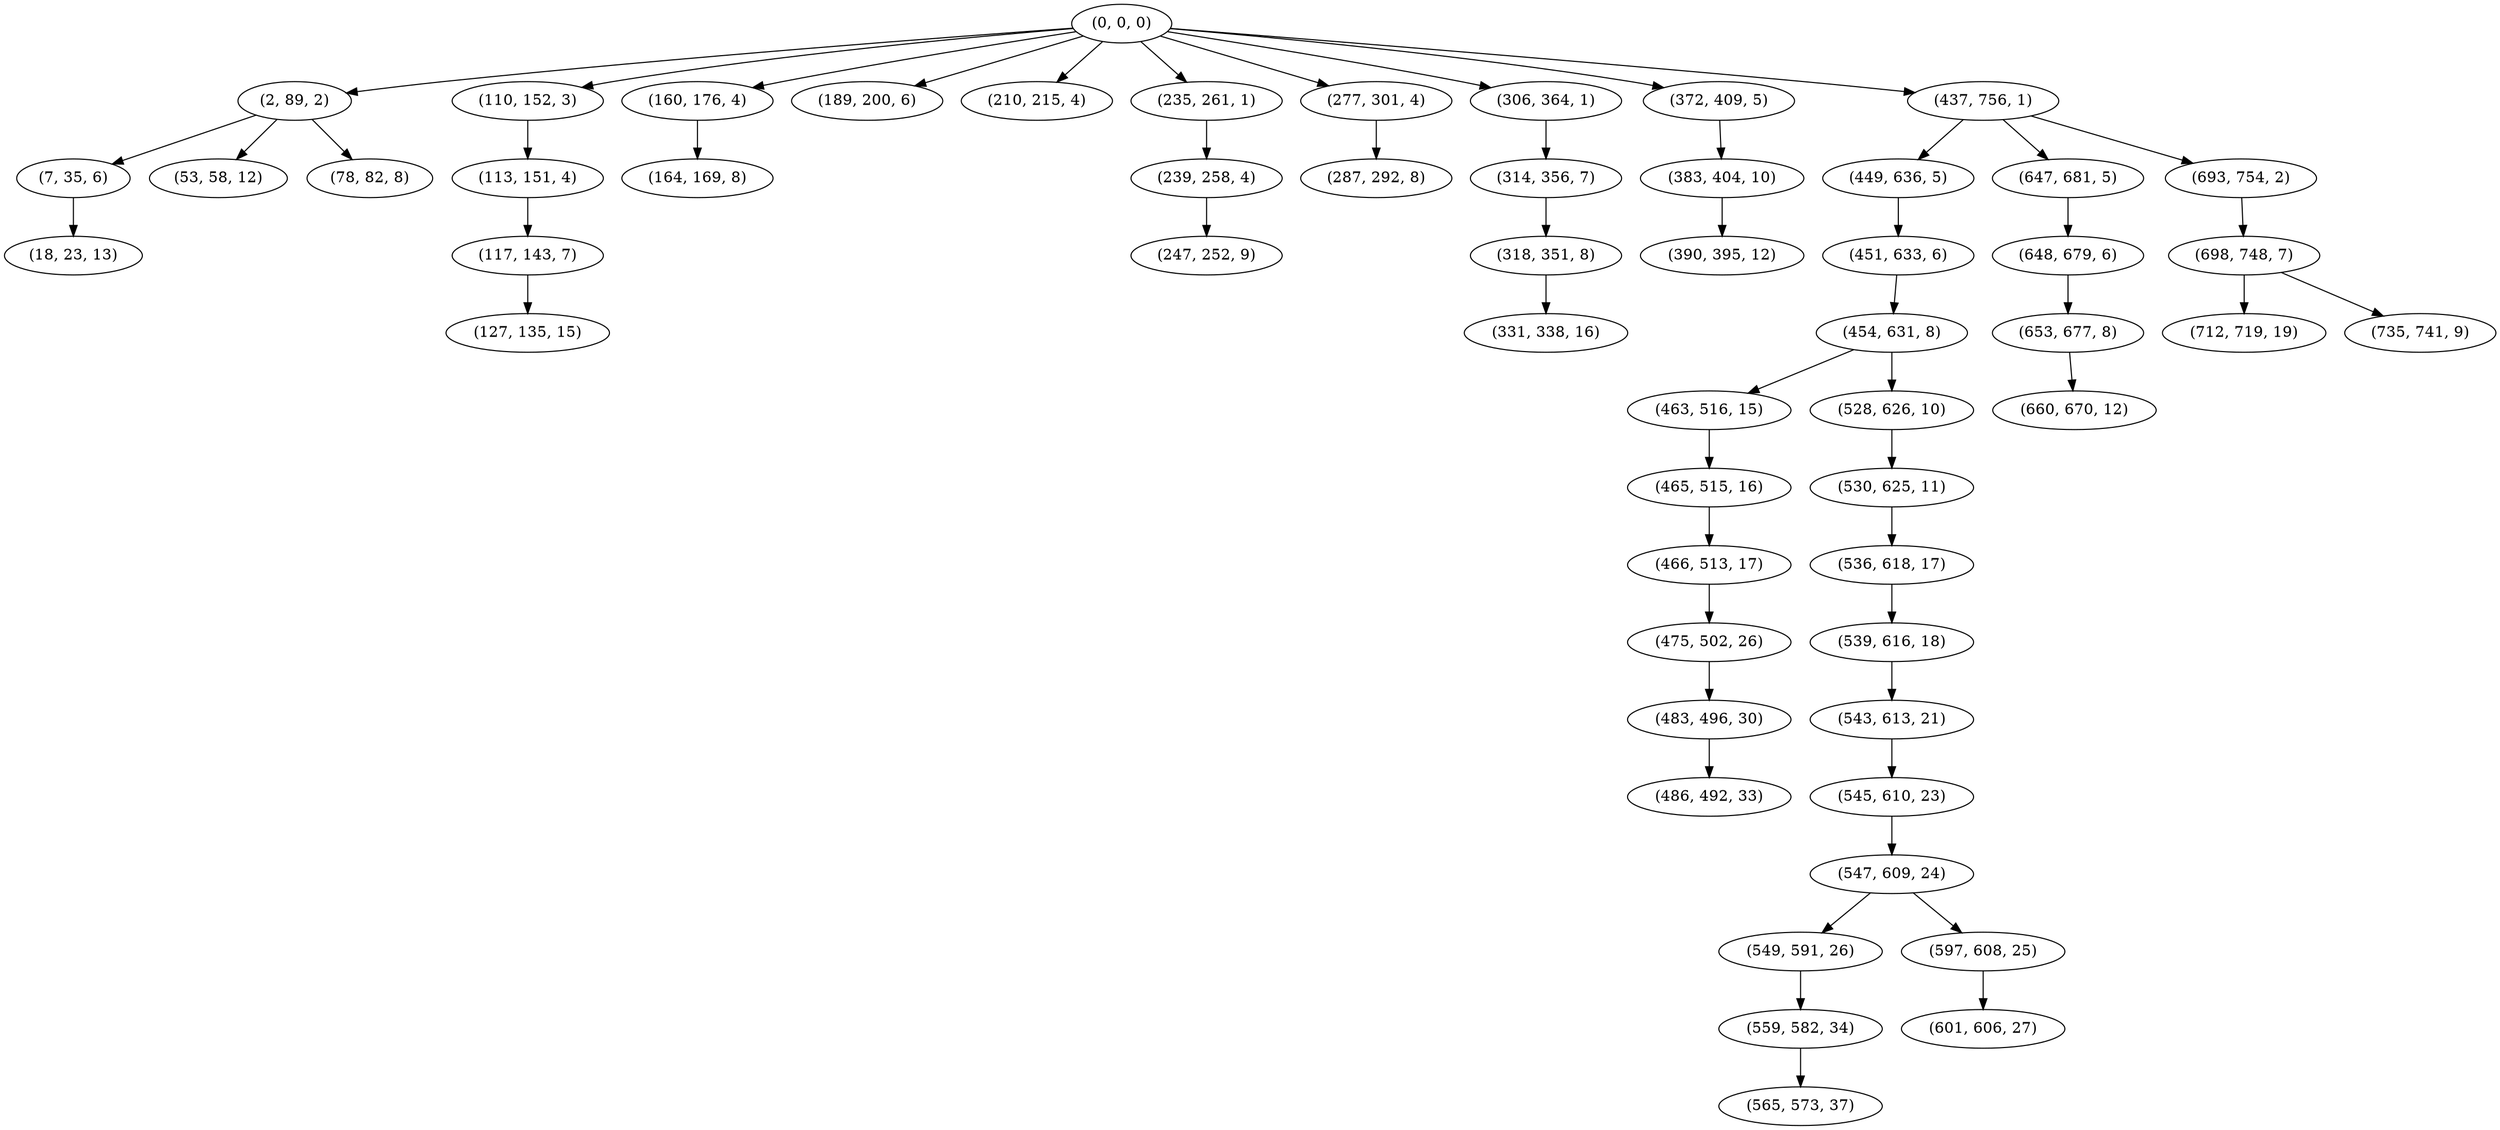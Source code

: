 digraph tree {
    "(0, 0, 0)";
    "(2, 89, 2)";
    "(7, 35, 6)";
    "(18, 23, 13)";
    "(53, 58, 12)";
    "(78, 82, 8)";
    "(110, 152, 3)";
    "(113, 151, 4)";
    "(117, 143, 7)";
    "(127, 135, 15)";
    "(160, 176, 4)";
    "(164, 169, 8)";
    "(189, 200, 6)";
    "(210, 215, 4)";
    "(235, 261, 1)";
    "(239, 258, 4)";
    "(247, 252, 9)";
    "(277, 301, 4)";
    "(287, 292, 8)";
    "(306, 364, 1)";
    "(314, 356, 7)";
    "(318, 351, 8)";
    "(331, 338, 16)";
    "(372, 409, 5)";
    "(383, 404, 10)";
    "(390, 395, 12)";
    "(437, 756, 1)";
    "(449, 636, 5)";
    "(451, 633, 6)";
    "(454, 631, 8)";
    "(463, 516, 15)";
    "(465, 515, 16)";
    "(466, 513, 17)";
    "(475, 502, 26)";
    "(483, 496, 30)";
    "(486, 492, 33)";
    "(528, 626, 10)";
    "(530, 625, 11)";
    "(536, 618, 17)";
    "(539, 616, 18)";
    "(543, 613, 21)";
    "(545, 610, 23)";
    "(547, 609, 24)";
    "(549, 591, 26)";
    "(559, 582, 34)";
    "(565, 573, 37)";
    "(597, 608, 25)";
    "(601, 606, 27)";
    "(647, 681, 5)";
    "(648, 679, 6)";
    "(653, 677, 8)";
    "(660, 670, 12)";
    "(693, 754, 2)";
    "(698, 748, 7)";
    "(712, 719, 19)";
    "(735, 741, 9)";
    "(0, 0, 0)" -> "(2, 89, 2)";
    "(0, 0, 0)" -> "(110, 152, 3)";
    "(0, 0, 0)" -> "(160, 176, 4)";
    "(0, 0, 0)" -> "(189, 200, 6)";
    "(0, 0, 0)" -> "(210, 215, 4)";
    "(0, 0, 0)" -> "(235, 261, 1)";
    "(0, 0, 0)" -> "(277, 301, 4)";
    "(0, 0, 0)" -> "(306, 364, 1)";
    "(0, 0, 0)" -> "(372, 409, 5)";
    "(0, 0, 0)" -> "(437, 756, 1)";
    "(2, 89, 2)" -> "(7, 35, 6)";
    "(2, 89, 2)" -> "(53, 58, 12)";
    "(2, 89, 2)" -> "(78, 82, 8)";
    "(7, 35, 6)" -> "(18, 23, 13)";
    "(110, 152, 3)" -> "(113, 151, 4)";
    "(113, 151, 4)" -> "(117, 143, 7)";
    "(117, 143, 7)" -> "(127, 135, 15)";
    "(160, 176, 4)" -> "(164, 169, 8)";
    "(235, 261, 1)" -> "(239, 258, 4)";
    "(239, 258, 4)" -> "(247, 252, 9)";
    "(277, 301, 4)" -> "(287, 292, 8)";
    "(306, 364, 1)" -> "(314, 356, 7)";
    "(314, 356, 7)" -> "(318, 351, 8)";
    "(318, 351, 8)" -> "(331, 338, 16)";
    "(372, 409, 5)" -> "(383, 404, 10)";
    "(383, 404, 10)" -> "(390, 395, 12)";
    "(437, 756, 1)" -> "(449, 636, 5)";
    "(437, 756, 1)" -> "(647, 681, 5)";
    "(437, 756, 1)" -> "(693, 754, 2)";
    "(449, 636, 5)" -> "(451, 633, 6)";
    "(451, 633, 6)" -> "(454, 631, 8)";
    "(454, 631, 8)" -> "(463, 516, 15)";
    "(454, 631, 8)" -> "(528, 626, 10)";
    "(463, 516, 15)" -> "(465, 515, 16)";
    "(465, 515, 16)" -> "(466, 513, 17)";
    "(466, 513, 17)" -> "(475, 502, 26)";
    "(475, 502, 26)" -> "(483, 496, 30)";
    "(483, 496, 30)" -> "(486, 492, 33)";
    "(528, 626, 10)" -> "(530, 625, 11)";
    "(530, 625, 11)" -> "(536, 618, 17)";
    "(536, 618, 17)" -> "(539, 616, 18)";
    "(539, 616, 18)" -> "(543, 613, 21)";
    "(543, 613, 21)" -> "(545, 610, 23)";
    "(545, 610, 23)" -> "(547, 609, 24)";
    "(547, 609, 24)" -> "(549, 591, 26)";
    "(547, 609, 24)" -> "(597, 608, 25)";
    "(549, 591, 26)" -> "(559, 582, 34)";
    "(559, 582, 34)" -> "(565, 573, 37)";
    "(597, 608, 25)" -> "(601, 606, 27)";
    "(647, 681, 5)" -> "(648, 679, 6)";
    "(648, 679, 6)" -> "(653, 677, 8)";
    "(653, 677, 8)" -> "(660, 670, 12)";
    "(693, 754, 2)" -> "(698, 748, 7)";
    "(698, 748, 7)" -> "(712, 719, 19)";
    "(698, 748, 7)" -> "(735, 741, 9)";
}
